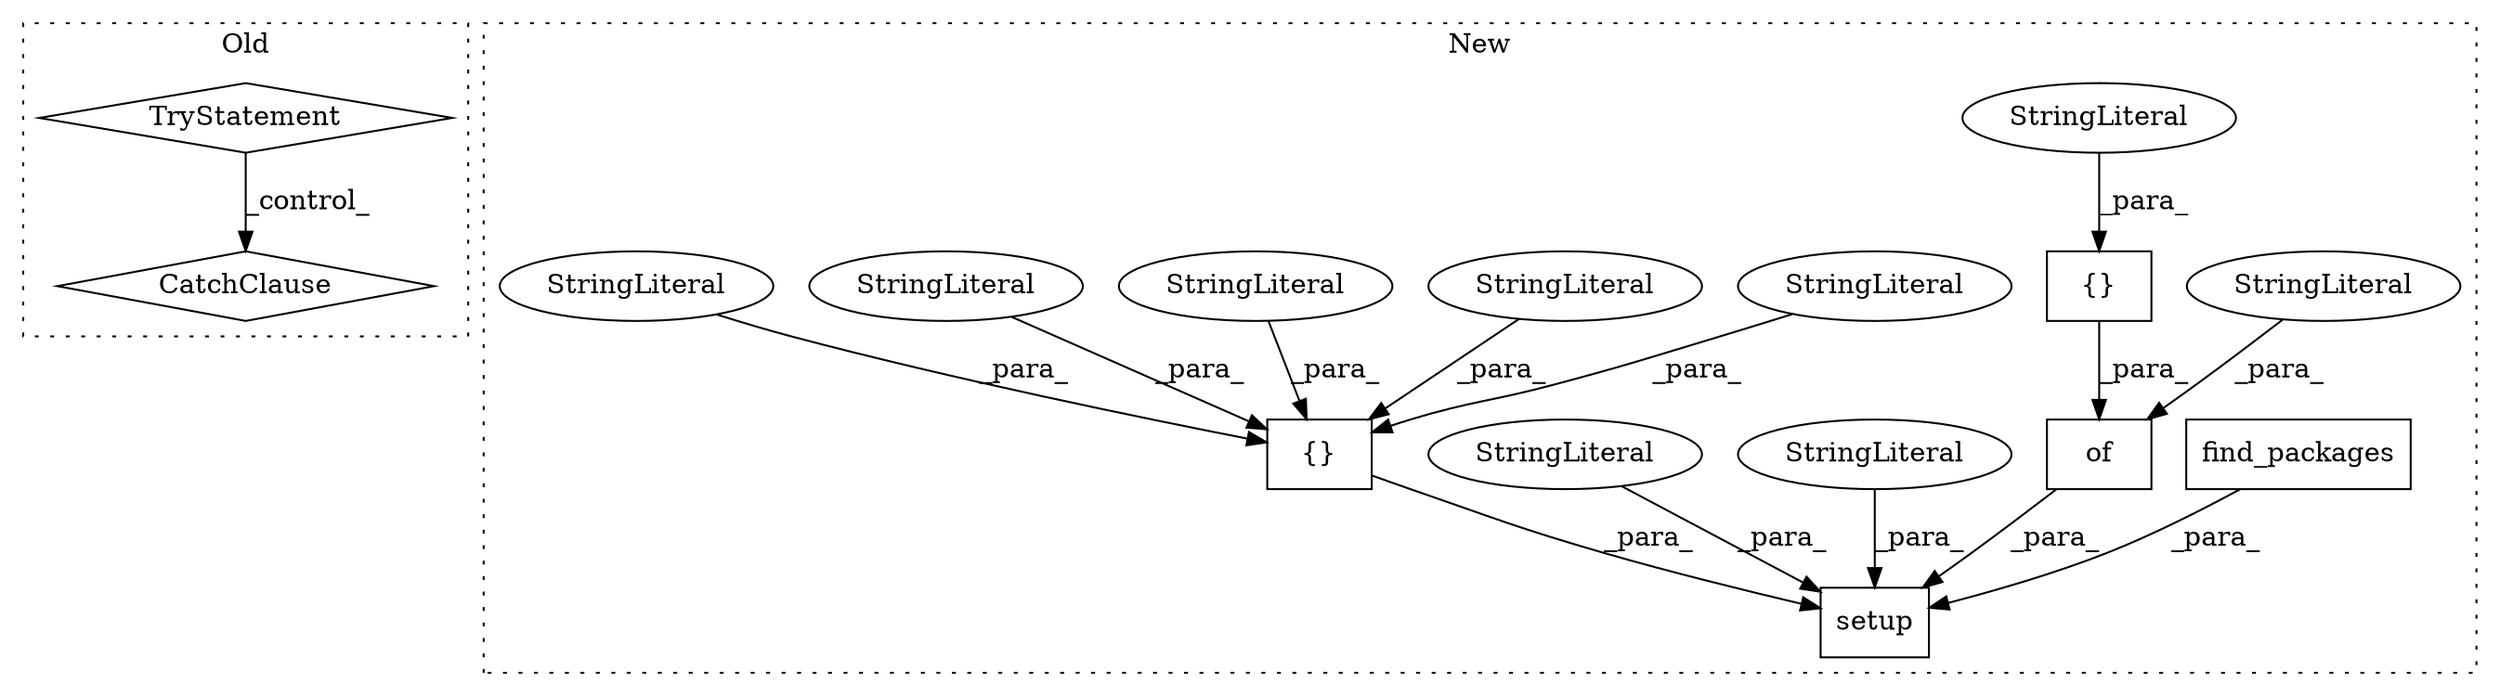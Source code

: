 digraph G {
subgraph cluster0 {
1 [label="TryStatement" a="54" s="418" l="4" shape="diamond"];
3 [label="CatchClause" a="12" s="587,641" l="13,2" shape="diamond"];
label = "Old";
style="dotted";
}
subgraph cluster1 {
2 [label="setup" a="32" s="286,577" l="6,1" shape="box"];
4 [label="of" a="32" s="515,576" l="3,1" shape="box"];
5 [label="find_packages" a="32" s="362" l="15" shape="box"];
6 [label="{}" a="4" s="537,575" l="1,1" shape="box"];
7 [label="StringLiteral" a="45" s="518" l="6" shape="ellipse"];
8 [label="{}" a="4" s="390,509" l="1,1" shape="box"];
9 [label="StringLiteral" a="45" s="538" l="6" shape="ellipse"];
10 [label="StringLiteral" a="45" s="407" l="16" shape="ellipse"];
11 [label="StringLiteral" a="45" s="292" l="17" shape="ellipse"];
12 [label="StringLiteral" a="45" s="318" l="43" shape="ellipse"];
13 [label="StringLiteral" a="45" s="500" l="9" shape="ellipse"];
14 [label="StringLiteral" a="45" s="464" l="20" shape="ellipse"];
15 [label="StringLiteral" a="45" s="424" l="8" shape="ellipse"];
16 [label="StringLiteral" a="45" s="485" l="14" shape="ellipse"];
label = "New";
style="dotted";
}
1 -> 3 [label="_control_"];
4 -> 2 [label="_para_"];
5 -> 2 [label="_para_"];
6 -> 4 [label="_para_"];
7 -> 4 [label="_para_"];
8 -> 2 [label="_para_"];
9 -> 6 [label="_para_"];
10 -> 8 [label="_para_"];
11 -> 2 [label="_para_"];
12 -> 2 [label="_para_"];
13 -> 8 [label="_para_"];
14 -> 8 [label="_para_"];
15 -> 8 [label="_para_"];
16 -> 8 [label="_para_"];
}